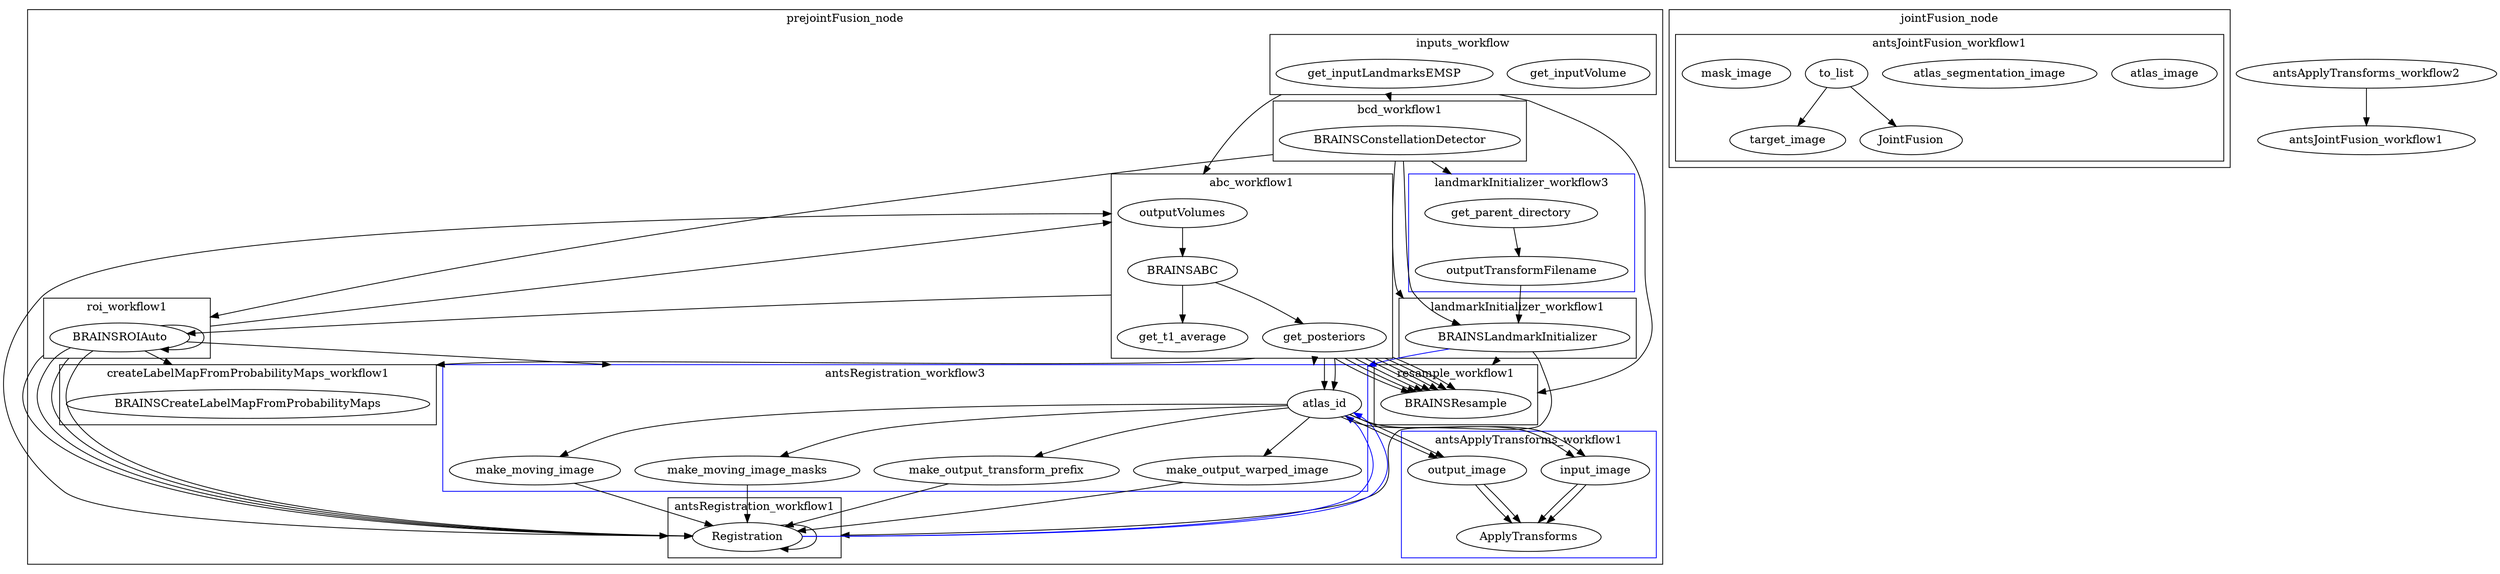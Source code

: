 digraph G {
compound=true 
subgraph cluster_prejointFusion_node {
label = prejointFusion_node 
subgraph cluster_inputs_workflow {
label = inputs_workflow 
get_inputVolume
get_inputLandmarksEMSP
}
subgraph cluster_bcd_workflow1 {
label = bcd_workflow1 
BRAINSConstellationDetector
}
subgraph cluster_roi_workflow1 {
label = roi_workflow1 
BRAINSROIAuto
}
subgraph cluster_landmarkInitializer_workflow1 {
label = landmarkInitializer_workflow1 
BRAINSLandmarkInitializer
}
subgraph cluster_landmarkInitializer_workflow2 {
label = landmarkInitializer_workflow2 
BRAINSLandmarkInitializer
}
subgraph cluster_resample_workflow1 {
label = resample_workflow1 
BRAINSResample
}
subgraph cluster_roi_workflow2 {
label = roi_workflow2 
BRAINSROIAuto
}
subgraph cluster_antsRegistration_workflow1 {
label = antsRegistration_workflow1 
Registration
}
subgraph cluster_antsRegistration_workflow2 {
label = antsRegistration_workflow2 
Registration
}
subgraph cluster_abc_workflow1 {
label = abc_workflow1 
outputVolumes
BRAINSABC
get_t1_average
get_posteriors
outputVolumes -> BRAINSABC
BRAINSABC -> get_t1_average
BRAINSABC -> get_posteriors
}
subgraph cluster_resample_workflow2 {
label = resample_workflow2 
BRAINSResample
}
subgraph cluster_resample_workflow3 {
label = resample_workflow3 
BRAINSResample
}
subgraph cluster_resample_workflow4 {
label = resample_workflow4 
BRAINSResample
}
subgraph cluster_resample_workflow5 {
label = resample_workflow5 
BRAINSResample
}
subgraph cluster_resample_workflow6 {
label = resample_workflow6 
BRAINSResample
}
subgraph cluster_resample_workflow7 {
label = resample_workflow7 
BRAINSResample
}
subgraph cluster_resample_workflow8 {
label = resample_workflow8 
BRAINSResample
}
subgraph cluster_createLabelMapFromProbabilityMaps_workflow1 {
label = createLabelMapFromProbabilityMaps_workflow1 
BRAINSCreateLabelMapFromProbabilityMaps
}
subgraph cluster_landmarkInitializer_workflow3 {
label = landmarkInitializer_workflow3 
get_parent_directory
outputTransformFilename
BRAINSLandmarkInitializer
get_parent_directory -> outputTransformFilename
outputTransformFilename -> BRAINSLandmarkInitializer
color=blue
}
subgraph cluster_roi_workflow3 {
label = roi_workflow3 
BRAINSROIAuto
}
subgraph cluster_antsRegistration_workflow3 {
label = antsRegistration_workflow3 
atlas_id
make_moving_image
make_moving_image_masks
make_output_transform_prefix
make_output_warped_image
Registration
atlas_id -> make_moving_image
atlas_id -> make_moving_image_masks
atlas_id -> make_output_transform_prefix
atlas_id -> make_output_warped_image
make_moving_image -> Registration
make_moving_image_masks -> Registration
make_output_transform_prefix -> Registration
make_output_warped_image -> Registration
color=blue
}
subgraph cluster_antsApplyTransforms_workflow1 {
label = antsApplyTransforms_workflow1 
atlas_id
input_image
output_image
ApplyTransforms
atlas_id -> input_image
atlas_id -> output_image
input_image -> ApplyTransforms
output_image -> ApplyTransforms
color=blue
}
subgraph cluster_antsApplyTransforms_workflow2 {
label = antsApplyTransforms_workflow2 
atlas_id
input_image
output_image
ApplyTransforms
atlas_id -> input_image
atlas_id -> output_image
input_image -> ApplyTransforms
output_image -> ApplyTransforms
color=blue
}
get_inputLandmarksEMSP -> BRAINSConstellationDetector [ltail=cluster_inputs_workflow, lhead=cluster_bcd_workflow1]
BRAINSConstellationDetector -> BRAINSROIAuto [ltail=cluster_bcd_workflow1, lhead=cluster_roi_workflow1]
BRAINSConstellationDetector -> BRAINSLandmarkInitializer [ltail=cluster_bcd_workflow1, lhead=cluster_landmarkInitializer_workflow1]
BRAINSConstellationDetector -> BRAINSLandmarkInitializer [ltail=cluster_bcd_workflow1, lhead=cluster_landmarkInitializer_workflow2]
get_inputLandmarksEMSP -> BRAINSResample [ltail=cluster_inputs_workflow, lhead=cluster_resample_workflow1]
BRAINSLandmarkInitializer -> BRAINSResample [ltail=cluster_landmarkInitializer_workflow1, lhead=cluster_resample_workflow1]
BRAINSROIAuto -> BRAINSROIAuto [ltail=cluster_roi_workflow1, lhead=cluster_roi_workflow2]
BRAINSROIAuto -> Registration [ltail=cluster_roi_workflow1, lhead=cluster_antsRegistration_workflow1]
BRAINSROIAuto -> Registration [ltail=cluster_roi_workflow2, lhead=cluster_antsRegistration_workflow1]
BRAINSLandmarkInitializer -> Registration [ltail=cluster_landmarkInitializer_workflow2, lhead=cluster_antsRegistration_workflow1]
BRAINSROIAuto -> Registration [ltail=cluster_roi_workflow1, lhead=cluster_antsRegistration_workflow2]
BRAINSROIAuto -> Registration [ltail=cluster_roi_workflow2, lhead=cluster_antsRegistration_workflow2]
Registration -> Registration [ltail=cluster_antsRegistration_workflow1, lhead=cluster_antsRegistration_workflow2]
BRAINSROIAuto -> outputVolumes [ltail=cluster_roi_workflow1, lhead=cluster_abc_workflow1]
get_inputLandmarksEMSP -> outputVolumes [ltail=cluster_inputs_workflow, lhead=cluster_abc_workflow1]
Registration -> outputVolumes [ltail=cluster_antsRegistration_workflow2, lhead=cluster_abc_workflow1]
get_posteriors -> BRAINSResample [ltail=cluster_abc_workflow1, lhead=cluster_resample_workflow2]
get_posteriors -> BRAINSResample [ltail=cluster_abc_workflow1, lhead=cluster_resample_workflow3]
get_posteriors -> BRAINSResample [ltail=cluster_abc_workflow1, lhead=cluster_resample_workflow4]
get_posteriors -> BRAINSResample [ltail=cluster_abc_workflow1, lhead=cluster_resample_workflow5]
get_posteriors -> BRAINSResample [ltail=cluster_abc_workflow1, lhead=cluster_resample_workflow6]
get_posteriors -> BRAINSResample [ltail=cluster_abc_workflow1, lhead=cluster_resample_workflow7]
get_posteriors -> BRAINSResample [ltail=cluster_abc_workflow1, lhead=cluster_resample_workflow8]
get_posteriors -> BRAINSCreateLabelMapFromProbabilityMaps [ltail=cluster_abc_workflow1, lhead=cluster_createLabelMapFromProbabilityMaps_workflow1]
BRAINSROIAuto -> BRAINSCreateLabelMapFromProbabilityMaps [ltail=cluster_roi_workflow2, lhead=cluster_createLabelMapFromProbabilityMaps_workflow1]
BRAINSConstellationDetector -> get_parent_directory [ltail=cluster_bcd_workflow1, lhead=cluster_landmarkInitializer_workflow3]
get_posteriors -> BRAINSROIAuto [ltail=cluster_abc_workflow1, lhead=cluster_roi_workflow3]
get_posteriors -> atlas_id [ltail=cluster_abc_workflow1, lhead=cluster_antsRegistration_workflow3]
BRAINSROIAuto -> atlas_id [ltail=cluster_roi_workflow3, lhead=cluster_antsRegistration_workflow3]
BRAINSLandmarkInitializer -> atlas_id [ltail=cluster_landmarkInitializer_workflow3, lhead=cluster_antsRegistration_workflow3] [color=blue]
get_posteriors -> atlas_id [ltail=cluster_abc_workflow1, lhead=cluster_antsApplyTransforms_workflow1]
Registration -> atlas_id [ltail=cluster_antsRegistration_workflow3, lhead=cluster_antsApplyTransforms_workflow1] [color=blue]
get_posteriors -> atlas_id [ltail=cluster_abc_workflow1, lhead=cluster_antsApplyTransforms_workflow2]
Registration -> atlas_id [ltail=cluster_antsRegistration_workflow3, lhead=cluster_antsApplyTransforms_workflow2] [color=blue]
}
subgraph cluster_jointFusion_node {
label = jointFusion_node 
subgraph cluster_antsJointFusion_workflow1 {
label = antsJointFusion_workflow1 
atlas_image
atlas_segmentation_image
to_list
target_image
mask_image
JointFusion
to_list -> target_image
to_list -> JointFusion
}
}
antsApplyTransforms_workflow2 -> antsJointFusion_workflow1 [ltail=cluster_prejointFusion_node, lhead=cluster_jointFusion_node]
}